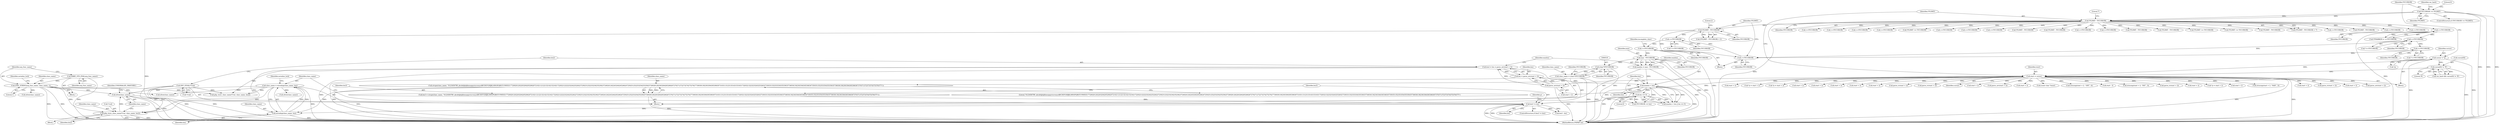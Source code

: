 digraph "0_php-src_6a7cc8ff85827fa9ac715b3a83c2d9147f33cd43?w=1_2@API" {
"1000767" [label="(Call,efree(class_name))"];
"1000645" [label="(Call,ZVAL_STRING(arg_func_name, class_name, 1))"];
"1000643" [label="(Call,MAKE_STD_ZVAL(arg_func_name))"];
"1000762" [label="(Call,php_store_class_name(*rval, class_name, len2))"];
"1000483" [label="(Call,INIT_PZVAL(*rval))"];
"1000572" [label="(Call,class_name = estrndup(class_name, len))"];
"1000574" [label="(Call,estrndup(class_name, len))"];
"1000554" [label="(Call,strspn(class_name, \"0123456789_abcdefghijklmnopqrstuvwxyzABCDEFGHIJKLMNOPQRSTUVWXYZ\177\200\201\202\203\204\205\206\207\210\211\212\213\214\215\216\217\220\221\222\223\224\225\226\227\230\231\232\233\234\235\236\237\240\241\242\243\244\245\246\247\250\251\252\253\254\255\256\257\260\261\262\263\264\265\266\267\270\271\272\273\274\275\276\277\300\301\302\303\304\305\306\307\310\311\312\313\314\315\316\317\320\321\322\323\324\325\326\327\330\331\332\333\334\335\336\337\340\341\342\343\344\345\346\347\350\351\352\353\354\355\356\357\360\361\362\363\364\365\366\367\370\371\372\373\374\375\376\377\\\"))"];
"1000516" [label="(Call,class_name = (char*)YYCURSOR)"];
"1000518" [label="(Call,(char*)YYCURSOR)"];
"1000496" [label="(Call,max - YYCURSOR)"];
"1000446" [label="(Call,++YYCURSOR)"];
"1000439" [label="(Call,++YYCURSOR)"];
"1000406" [label="(Call,YYLIMIT - YYCURSOR)"];
"1000150" [label="(Call,YYLIMIT - YYCURSOR)"];
"1000124" [label="(Call,YYCURSOR >= YYLIMIT)"];
"1000402" [label="(Call,++YYCURSOR)"];
"1000388" [label="(Call,++YYCURSOR)"];
"1000362" [label="(Call,++YYCURSOR)"];
"1000337" [label="(Call,++YYCURSOR)"];
"1000558" [label="(Call,len3 != len)"];
"1000552" [label="(Call,len3 = strspn(class_name, \"0123456789_abcdefghijklmnopqrstuvwxyzABCDEFGHIJKLMNOPQRSTUVWXYZ\177\200\201\202\203\204\205\206\207\210\211\212\213\214\215\216\217\220\221\222\223\224\225\226\227\230\231\232\233\234\235\236\237\240\241\242\243\244\245\246\247\250\251\252\253\254\255\256\257\260\261\262\263\264\265\266\267\270\271\272\273\274\275\276\277\300\301\302\303\304\305\306\307\310\311\312\313\314\315\316\317\320\321\322\323\324\325\326\327\330\331\332\333\334\335\336\337\340\341\342\343\344\345\346\347\350\351\352\353\354\355\356\357\360\361\362\363\364\365\366\367\370\371\372\373\374\375\376\377\\\"))"];
"1000501" [label="(Call,maxlen < len)"];
"1000494" [label="(Call,maxlen = max - YYCURSOR)"];
"1000488" [label="(Call,len = parse_uiv(start + 2))"];
"1000490" [label="(Call,parse_uiv(start + 2))"];
"1000142" [label="(Call,start = cursor)"];
"1000133" [label="(Call,cursor[0] != 'R')"];
"1000119" [label="(Call,cursor = *p)"];
"1000504" [label="(Call,len == 0)"];
"1000486" [label="(Call,len2 = len = parse_uiv(start + 2))"];
"1000120" [label="(Identifier,cursor)"];
"1001264" [label="(Call,start + 2)"];
"1000490" [label="(Call,parse_uiv(start + 2))"];
"1002101" [label="(Call,parse_iv(start + 2))"];
"1002102" [label="(Call,start + 2)"];
"1000491" [label="(Call,start + 2)"];
"1000295" [label="(Call,++YYCURSOR)"];
"1000129" [label="(Literal,0)"];
"1000387" [label="(Call,*++YYCURSOR)"];
"1000518" [label="(Call,(char*)YYCURSOR)"];
"1000440" [label="(Identifier,YYCURSOR)"];
"1000152" [label="(Identifier,YYCURSOR)"];
"1000564" [label="(Identifier,p)"];
"1000765" [label="(Identifier,class_name)"];
"1000355" [label="(Call,++YYCURSOR)"];
"1000448" [label="(Block,)"];
"1000406" [label="(Call,YYLIMIT - YYCURSOR)"];
"1001263" [label="(Call,parse_uiv(start + 2))"];
"1002218" [label="(Call,start + 2)"];
"1000335" [label="(Call,YYMARKER = ++YYCURSOR)"];
"1000590" [label="(Call,efree(class_name))"];
"1000645" [label="(Call,ZVAL_STRING(arg_func_name, class_name, 1))"];
"1000267" [label="(Call,++YYCURSOR)"];
"1000338" [label="(Identifier,YYCURSOR)"];
"1000647" [label="(Identifier,class_name)"];
"1000486" [label="(Call,len2 = len = parse_uiv(start + 2))"];
"1000517" [label="(Identifier,class_name)"];
"1000405" [label="(Call,(YYLIMIT - YYCURSOR) < 2)"];
"1000225" [label="(Call,++YYCURSOR)"];
"1000346" [label="(Call,++YYCURSOR)"];
"1002320" [label="(Call,YYLIMIT <= YYCURSOR)"];
"1001277" [label="(Call,*p = start + 2)"];
"1000556" [label="(Literal,\"0123456789_abcdefghijklmnopqrstuvwxyzABCDEFGHIJKLMNOPQRSTUVWXYZ\177\200\201\202\203\204\205\206\207\210\211\212\213\214\215\216\217\220\221\222\223\224\225\226\227\230\231\232\233\234\235\236\237\240\241\242\243\244\245\246\247\250\251\252\253\254\255\256\257\260\261\262\263\264\265\266\267\270\271\272\273\274\275\276\277\300\301\302\303\304\305\306\307\310\311\312\313\314\315\316\317\320\321\322\323\324\325\326\327\330\331\332\333\334\335\336\337\340\341\342\343\344\345\346\347\350\351\352\353\354\355\356\357\360\361\362\363\364\365\366\367\370\371\372\373\374\375\376\377\\\")"];
"1000573" [label="(Identifier,class_name)"];
"1000409" [label="(Literal,2)"];
"1000281" [label="(Call,++YYCURSOR)"];
"1000508" [label="(Call,*p = start + 2)"];
"1000361" [label="(Call,*++YYCURSOR)"];
"1000137" [label="(Literal,'R')"];
"1000124" [label="(Call,YYCURSOR >= YYLIMIT)"];
"1000763" [label="(Call,*rval)"];
"1000362" [label="(Call,++YYCURSOR)"];
"1000516" [label="(Call,class_name = (char*)YYCURSOR)"];
"1000213" [label="(Call,++YYCURSOR)"];
"1000643" [label="(Call,MAKE_STD_ZVAL(arg_func_name))"];
"1000323" [label="(Call,++YYCURSOR)"];
"1000555" [label="(Identifier,class_name)"];
"1000766" [label="(Identifier,len2)"];
"1000552" [label="(Call,len3 = strspn(class_name, \"0123456789_abcdefghijklmnopqrstuvwxyzABCDEFGHIJKLMNOPQRSTUVWXYZ\177\200\201\202\203\204\205\206\207\210\211\212\213\214\215\216\217\220\221\222\223\224\225\226\227\230\231\232\233\234\235\236\237\240\241\242\243\244\245\246\247\250\251\252\253\254\255\256\257\260\261\262\263\264\265\266\267\270\271\272\273\274\275\276\277\300\301\302\303\304\305\306\307\310\311\312\313\314\315\316\317\320\321\322\323\324\325\326\327\330\331\332\333\334\335\336\337\340\341\342\343\344\345\346\347\350\351\352\353\354\355\356\357\360\361\362\363\364\365\366\367\370\371\372\373\374\375\376\377\\\"))"];
"1000408" [label="(Identifier,YYCURSOR)"];
"1000828" [label="(Call,YYLIMIT - YYCURSOR)"];
"1001477" [label="(Call,YYLIMIT - YYCURSOR)"];
"1000745" [label="(Call,php_store_class_name(*rval, class_name, len2))"];
"1000762" [label="(Call,php_store_class_name(*rval, class_name, len2))"];
"1000578" [label="(Block,)"];
"1000402" [label="(Call,++YYCURSOR)"];
"1000143" [label="(Identifier,start)"];
"1000646" [label="(Identifier,arg_func_name)"];
"1000521" [label="(Call,YYCURSOR += len)"];
"1000496" [label="(Call,max - YYCURSOR)"];
"1000520" [label="(Identifier,YYCURSOR)"];
"1000337" [label="(Call,++YYCURSOR)"];
"1000581" [label="(Identifier,serialize_lock)"];
"1000522" [label="(Identifier,YYCURSOR)"];
"1000498" [label="(Identifier,YYCURSOR)"];
"1001872" [label="(Call,start + 2)"];
"1002361" [label="(Call,start + 2)"];
"1000511" [label="(Call,start + 2)"];
"1001280" [label="(Call,start + 2)"];
"1000648" [label="(Literal,1)"];
"1000134" [label="(Call,cursor[0])"];
"1001108" [label="(Call,start + 2)"];
"1002217" [label="(Call,parse_iv(start + 2))"];
"1000505" [label="(Identifier,len)"];
"1000768" [label="(Identifier,class_name)"];
"1000558" [label="(Call,len3 != len)"];
"1000196" [label="(Call,++YYCURSOR)"];
"1000502" [label="(Identifier,maxlen)"];
"1000559" [label="(Identifier,len3)"];
"1002360" [label="(Call,parse_iv(start + 2))"];
"1000309" [label="(Call,++YYCURSOR)"];
"1000144" [label="(Identifier,cursor)"];
"1000447" [label="(Identifier,YYCURSOR)"];
"1000488" [label="(Call,len = parse_uiv(start + 2))"];
"1000150" [label="(Call,YYLIMIT - YYCURSOR)"];
"1000489" [label="(Identifier,len)"];
"1000965" [label="(Call,start + 2)"];
"1001091" [label="(Call,parse_uiv(start + 2))"];
"1000554" [label="(Call,strspn(class_name, \"0123456789_abcdefghijklmnopqrstuvwxyzABCDEFGHIJKLMNOPQRSTUVWXYZ\177\200\201\202\203\204\205\206\207\210\211\212\213\214\215\216\217\220\221\222\223\224\225\226\227\230\231\232\233\234\235\236\237\240\241\242\243\244\245\246\247\250\251\252\253\254\255\256\257\260\261\262\263\264\265\266\267\270\271\272\273\274\275\276\277\300\301\302\303\304\305\306\307\310\311\312\313\314\315\316\317\320\321\322\323\324\325\326\327\330\331\332\333\334\335\336\337\340\341\342\343\344\345\346\347\350\351\352\353\354\355\356\357\360\361\362\363\364\365\366\367\370\371\372\373\374\375\376\377\\\"))"];
"1000389" [label="(Identifier,YYCURSOR)"];
"1000151" [label="(Identifier,YYLIMIT)"];
"1000126" [label="(Identifier,YYLIMIT)"];
"1000153" [label="(Literal,7)"];
"1000504" [label="(Call,len == 0)"];
"1000572" [label="(Call,class_name = estrndup(class_name, len))"];
"1001048" [label="(Call,YYLIMIT - YYCURSOR)"];
"1001858" [label="(Call,start + 2)"];
"1000750" [label="(Call,efree(class_name))"];
"1000446" [label="(Call,++YYCURSOR)"];
"1001563" [label="(Call,YYLIMIT - YYCURSOR)"];
"1000438" [label="(Call,*++YYCURSOR)"];
"1002177" [label="(Call,YYLIMIT <= YYCURSOR)"];
"1000557" [label="(ControlStructure,if (len3 != len))"];
"1000761" [label="(Block,)"];
"1000553" [label="(Identifier,len3)"];
"1000131" [label="(Call,var_hash && cursor[0] != 'R')"];
"1000497" [label="(Identifier,max)"];
"1000132" [label="(Identifier,var_hash)"];
"1000363" [label="(Identifier,YYCURSOR)"];
"1001951" [label="(Call,YYLIMIT <= YYCURSOR)"];
"1000923" [label="(Call,YYLIMIT - YYCURSOR)"];
"1000123" [label="(ControlStructure,if (YYCURSOR >= YYLIMIT))"];
"1000439" [label="(Call,++YYCURSOR)"];
"1000145" [label="(Block,)"];
"1001631" [label="(Call,(const char *)start)"];
"1000459" [label="(Identifier,incomplete_class)"];
"1000142" [label="(Call,start = cursor)"];
"1001871" [label="(Call,strncmp(start + 2, \"-INF\", 4))"];
"1000651" [label="(Identifier,serialize_lock)"];
"1000403" [label="(Identifier,YYCURSOR)"];
"1001983" [label="(Call,start - 3)"];
"1001857" [label="(Call,strncmp(start + 2, \"INF\", 3))"];
"1000149" [label="(Call,(YYLIMIT - YYCURSOR) < 7)"];
"1000121" [label="(Call,*p)"];
"1000253" [label="(Call,++YYCURSOR)"];
"1000494" [label="(Call,maxlen = max - YYCURSOR)"];
"1000483" [label="(Call,INIT_PZVAL(*rval))"];
"1000500" [label="(Call,maxlen < len || len == 0)"];
"1000574" [label="(Call,estrndup(class_name, len))"];
"1000567" [label="(Call,len3 - len)"];
"1000660" [label="(Call,efree(class_name))"];
"1000644" [label="(Identifier,arg_func_name)"];
"1000119" [label="(Call,cursor = *p)"];
"1000506" [label="(Literal,0)"];
"1000576" [label="(Identifier,len)"];
"1000964" [label="(Call,parse_iv(start + 2))"];
"1001220" [label="(Call,YYLIMIT - YYCURSOR)"];
"1000125" [label="(Identifier,YYCURSOR)"];
"1000388" [label="(Call,++YYCURSOR)"];
"1000767" [label="(Call,efree(class_name))"];
"1000575" [label="(Identifier,class_name)"];
"1000407" [label="(Identifier,YYLIMIT)"];
"1001092" [label="(Call,start + 2)"];
"1000771" [label="(Identifier,UNSERIALIZE_PASSTHRU)"];
"1000560" [label="(Identifier,len)"];
"1000503" [label="(Identifier,len)"];
"1000484" [label="(Call,*rval)"];
"1001105" [label="(Call,*p = start + 2)"];
"1000133" [label="(Call,cursor[0] != 'R')"];
"1001844" [label="(Call,start + 2)"];
"1000501" [label="(Call,maxlen < len)"];
"1001843" [label="(Call,strncmp(start + 2, \"NAN\", 3))"];
"1002403" [label="(MethodReturn,PHPAPI int)"];
"1000239" [label="(Call,++YYCURSOR)"];
"1000487" [label="(Identifier,len2)"];
"1000495" [label="(Identifier,maxlen)"];
"1000110" [label="(Block,)"];
"1000767" -> "1000448"  [label="AST: "];
"1000767" -> "1000768"  [label="CFG: "];
"1000768" -> "1000767"  [label="AST: "];
"1000771" -> "1000767"  [label="CFG: "];
"1000767" -> "1002403"  [label="DDG: "];
"1000767" -> "1002403"  [label="DDG: "];
"1000645" -> "1000767"  [label="DDG: "];
"1000762" -> "1000767"  [label="DDG: "];
"1000572" -> "1000767"  [label="DDG: "];
"1000645" -> "1000578"  [label="AST: "];
"1000645" -> "1000648"  [label="CFG: "];
"1000646" -> "1000645"  [label="AST: "];
"1000647" -> "1000645"  [label="AST: "];
"1000648" -> "1000645"  [label="AST: "];
"1000651" -> "1000645"  [label="CFG: "];
"1000645" -> "1002403"  [label="DDG: "];
"1000645" -> "1002403"  [label="DDG: "];
"1000643" -> "1000645"  [label="DDG: "];
"1000645" -> "1000660"  [label="DDG: "];
"1000645" -> "1000745"  [label="DDG: "];
"1000645" -> "1000750"  [label="DDG: "];
"1000645" -> "1000762"  [label="DDG: "];
"1000643" -> "1000578"  [label="AST: "];
"1000643" -> "1000644"  [label="CFG: "];
"1000644" -> "1000643"  [label="AST: "];
"1000646" -> "1000643"  [label="CFG: "];
"1000643" -> "1002403"  [label="DDG: "];
"1000762" -> "1000761"  [label="AST: "];
"1000762" -> "1000766"  [label="CFG: "];
"1000763" -> "1000762"  [label="AST: "];
"1000765" -> "1000762"  [label="AST: "];
"1000766" -> "1000762"  [label="AST: "];
"1000768" -> "1000762"  [label="CFG: "];
"1000762" -> "1002403"  [label="DDG: "];
"1000762" -> "1002403"  [label="DDG: "];
"1000762" -> "1002403"  [label="DDG: "];
"1000483" -> "1000762"  [label="DDG: "];
"1000572" -> "1000762"  [label="DDG: "];
"1000486" -> "1000762"  [label="DDG: "];
"1000483" -> "1000448"  [label="AST: "];
"1000483" -> "1000484"  [label="CFG: "];
"1000484" -> "1000483"  [label="AST: "];
"1000487" -> "1000483"  [label="CFG: "];
"1000483" -> "1002403"  [label="DDG: "];
"1000483" -> "1002403"  [label="DDG: "];
"1000483" -> "1000745"  [label="DDG: "];
"1000572" -> "1000448"  [label="AST: "];
"1000572" -> "1000574"  [label="CFG: "];
"1000573" -> "1000572"  [label="AST: "];
"1000574" -> "1000572"  [label="AST: "];
"1000581" -> "1000572"  [label="CFG: "];
"1000572" -> "1002403"  [label="DDG: "];
"1000574" -> "1000572"  [label="DDG: "];
"1000574" -> "1000572"  [label="DDG: "];
"1000572" -> "1000590"  [label="DDG: "];
"1000572" -> "1000745"  [label="DDG: "];
"1000572" -> "1000750"  [label="DDG: "];
"1000574" -> "1000576"  [label="CFG: "];
"1000575" -> "1000574"  [label="AST: "];
"1000576" -> "1000574"  [label="AST: "];
"1000574" -> "1002403"  [label="DDG: "];
"1000554" -> "1000574"  [label="DDG: "];
"1000558" -> "1000574"  [label="DDG: "];
"1000554" -> "1000552"  [label="AST: "];
"1000554" -> "1000556"  [label="CFG: "];
"1000555" -> "1000554"  [label="AST: "];
"1000556" -> "1000554"  [label="AST: "];
"1000552" -> "1000554"  [label="CFG: "];
"1000554" -> "1002403"  [label="DDG: "];
"1000554" -> "1000552"  [label="DDG: "];
"1000554" -> "1000552"  [label="DDG: "];
"1000516" -> "1000554"  [label="DDG: "];
"1000516" -> "1000448"  [label="AST: "];
"1000516" -> "1000518"  [label="CFG: "];
"1000517" -> "1000516"  [label="AST: "];
"1000518" -> "1000516"  [label="AST: "];
"1000522" -> "1000516"  [label="CFG: "];
"1000516" -> "1002403"  [label="DDG: "];
"1000516" -> "1002403"  [label="DDG: "];
"1000518" -> "1000516"  [label="DDG: "];
"1000518" -> "1000520"  [label="CFG: "];
"1000519" -> "1000518"  [label="AST: "];
"1000520" -> "1000518"  [label="AST: "];
"1000496" -> "1000518"  [label="DDG: "];
"1000518" -> "1000521"  [label="DDG: "];
"1000496" -> "1000494"  [label="AST: "];
"1000496" -> "1000498"  [label="CFG: "];
"1000497" -> "1000496"  [label="AST: "];
"1000498" -> "1000496"  [label="AST: "];
"1000494" -> "1000496"  [label="CFG: "];
"1000496" -> "1002403"  [label="DDG: "];
"1000496" -> "1002403"  [label="DDG: "];
"1000496" -> "1000494"  [label="DDG: "];
"1000496" -> "1000494"  [label="DDG: "];
"1000446" -> "1000496"  [label="DDG: "];
"1000446" -> "1000145"  [label="AST: "];
"1000446" -> "1000447"  [label="CFG: "];
"1000447" -> "1000446"  [label="AST: "];
"1000459" -> "1000446"  [label="CFG: "];
"1000446" -> "1002403"  [label="DDG: "];
"1000439" -> "1000446"  [label="DDG: "];
"1000439" -> "1000438"  [label="AST: "];
"1000439" -> "1000440"  [label="CFG: "];
"1000440" -> "1000439"  [label="AST: "];
"1000438" -> "1000439"  [label="CFG: "];
"1000406" -> "1000439"  [label="DDG: "];
"1000406" -> "1000405"  [label="AST: "];
"1000406" -> "1000408"  [label="CFG: "];
"1000407" -> "1000406"  [label="AST: "];
"1000408" -> "1000406"  [label="AST: "];
"1000409" -> "1000406"  [label="CFG: "];
"1000406" -> "1002403"  [label="DDG: "];
"1000406" -> "1000402"  [label="DDG: "];
"1000406" -> "1000405"  [label="DDG: "];
"1000406" -> "1000405"  [label="DDG: "];
"1000150" -> "1000406"  [label="DDG: "];
"1000402" -> "1000406"  [label="DDG: "];
"1000150" -> "1000149"  [label="AST: "];
"1000150" -> "1000152"  [label="CFG: "];
"1000151" -> "1000150"  [label="AST: "];
"1000152" -> "1000150"  [label="AST: "];
"1000153" -> "1000150"  [label="CFG: "];
"1000150" -> "1002403"  [label="DDG: "];
"1000150" -> "1000149"  [label="DDG: "];
"1000150" -> "1000149"  [label="DDG: "];
"1000124" -> "1000150"  [label="DDG: "];
"1000124" -> "1000150"  [label="DDG: "];
"1000150" -> "1000196"  [label="DDG: "];
"1000150" -> "1000213"  [label="DDG: "];
"1000150" -> "1000225"  [label="DDG: "];
"1000150" -> "1000239"  [label="DDG: "];
"1000150" -> "1000253"  [label="DDG: "];
"1000150" -> "1000267"  [label="DDG: "];
"1000150" -> "1000281"  [label="DDG: "];
"1000150" -> "1000295"  [label="DDG: "];
"1000150" -> "1000309"  [label="DDG: "];
"1000150" -> "1000323"  [label="DDG: "];
"1000150" -> "1000337"  [label="DDG: "];
"1000150" -> "1000346"  [label="DDG: "];
"1000150" -> "1000355"  [label="DDG: "];
"1000150" -> "1000828"  [label="DDG: "];
"1000150" -> "1000923"  [label="DDG: "];
"1000150" -> "1001048"  [label="DDG: "];
"1000150" -> "1001220"  [label="DDG: "];
"1000150" -> "1001477"  [label="DDG: "];
"1000150" -> "1001563"  [label="DDG: "];
"1000150" -> "1001951"  [label="DDG: "];
"1000150" -> "1002177"  [label="DDG: "];
"1000150" -> "1002320"  [label="DDG: "];
"1000124" -> "1000123"  [label="AST: "];
"1000124" -> "1000126"  [label="CFG: "];
"1000125" -> "1000124"  [label="AST: "];
"1000126" -> "1000124"  [label="AST: "];
"1000129" -> "1000124"  [label="CFG: "];
"1000132" -> "1000124"  [label="CFG: "];
"1000124" -> "1002403"  [label="DDG: "];
"1000124" -> "1002403"  [label="DDG: "];
"1000124" -> "1002403"  [label="DDG: "];
"1000402" -> "1000145"  [label="AST: "];
"1000402" -> "1000403"  [label="CFG: "];
"1000403" -> "1000402"  [label="AST: "];
"1000407" -> "1000402"  [label="CFG: "];
"1000388" -> "1000402"  [label="DDG: "];
"1000362" -> "1000402"  [label="DDG: "];
"1000388" -> "1000387"  [label="AST: "];
"1000388" -> "1000389"  [label="CFG: "];
"1000389" -> "1000388"  [label="AST: "];
"1000387" -> "1000388"  [label="CFG: "];
"1000362" -> "1000388"  [label="DDG: "];
"1000362" -> "1000361"  [label="AST: "];
"1000362" -> "1000363"  [label="CFG: "];
"1000363" -> "1000362"  [label="AST: "];
"1000361" -> "1000362"  [label="CFG: "];
"1000337" -> "1000362"  [label="DDG: "];
"1000337" -> "1000335"  [label="AST: "];
"1000337" -> "1000338"  [label="CFG: "];
"1000338" -> "1000337"  [label="AST: "];
"1000335" -> "1000337"  [label="CFG: "];
"1000337" -> "1002403"  [label="DDG: "];
"1000337" -> "1000335"  [label="DDG: "];
"1000558" -> "1000557"  [label="AST: "];
"1000558" -> "1000560"  [label="CFG: "];
"1000559" -> "1000558"  [label="AST: "];
"1000560" -> "1000558"  [label="AST: "];
"1000564" -> "1000558"  [label="CFG: "];
"1000573" -> "1000558"  [label="CFG: "];
"1000558" -> "1002403"  [label="DDG: "];
"1000558" -> "1002403"  [label="DDG: "];
"1000552" -> "1000558"  [label="DDG: "];
"1000501" -> "1000558"  [label="DDG: "];
"1000504" -> "1000558"  [label="DDG: "];
"1000558" -> "1000567"  [label="DDG: "];
"1000558" -> "1000567"  [label="DDG: "];
"1000552" -> "1000448"  [label="AST: "];
"1000553" -> "1000552"  [label="AST: "];
"1000559" -> "1000552"  [label="CFG: "];
"1000552" -> "1002403"  [label="DDG: "];
"1000501" -> "1000500"  [label="AST: "];
"1000501" -> "1000503"  [label="CFG: "];
"1000502" -> "1000501"  [label="AST: "];
"1000503" -> "1000501"  [label="AST: "];
"1000505" -> "1000501"  [label="CFG: "];
"1000500" -> "1000501"  [label="CFG: "];
"1000501" -> "1002403"  [label="DDG: "];
"1000501" -> "1002403"  [label="DDG: "];
"1000501" -> "1000500"  [label="DDG: "];
"1000501" -> "1000500"  [label="DDG: "];
"1000494" -> "1000501"  [label="DDG: "];
"1000488" -> "1000501"  [label="DDG: "];
"1000501" -> "1000504"  [label="DDG: "];
"1000501" -> "1000521"  [label="DDG: "];
"1000494" -> "1000448"  [label="AST: "];
"1000495" -> "1000494"  [label="AST: "];
"1000502" -> "1000494"  [label="CFG: "];
"1000494" -> "1002403"  [label="DDG: "];
"1000488" -> "1000486"  [label="AST: "];
"1000488" -> "1000490"  [label="CFG: "];
"1000489" -> "1000488"  [label="AST: "];
"1000490" -> "1000488"  [label="AST: "];
"1000486" -> "1000488"  [label="CFG: "];
"1000488" -> "1002403"  [label="DDG: "];
"1000488" -> "1000486"  [label="DDG: "];
"1000490" -> "1000488"  [label="DDG: "];
"1000490" -> "1000491"  [label="CFG: "];
"1000491" -> "1000490"  [label="AST: "];
"1000490" -> "1002403"  [label="DDG: "];
"1000490" -> "1000486"  [label="DDG: "];
"1000142" -> "1000490"  [label="DDG: "];
"1000142" -> "1000110"  [label="AST: "];
"1000142" -> "1000144"  [label="CFG: "];
"1000143" -> "1000142"  [label="AST: "];
"1000144" -> "1000142"  [label="AST: "];
"1000151" -> "1000142"  [label="CFG: "];
"1000142" -> "1002403"  [label="DDG: "];
"1000142" -> "1002403"  [label="DDG: "];
"1000133" -> "1000142"  [label="DDG: "];
"1000119" -> "1000142"  [label="DDG: "];
"1000142" -> "1000491"  [label="DDG: "];
"1000142" -> "1000508"  [label="DDG: "];
"1000142" -> "1000511"  [label="DDG: "];
"1000142" -> "1000964"  [label="DDG: "];
"1000142" -> "1000965"  [label="DDG: "];
"1000142" -> "1001091"  [label="DDG: "];
"1000142" -> "1001092"  [label="DDG: "];
"1000142" -> "1001105"  [label="DDG: "];
"1000142" -> "1001108"  [label="DDG: "];
"1000142" -> "1001263"  [label="DDG: "];
"1000142" -> "1001264"  [label="DDG: "];
"1000142" -> "1001277"  [label="DDG: "];
"1000142" -> "1001280"  [label="DDG: "];
"1000142" -> "1001631"  [label="DDG: "];
"1000142" -> "1001843"  [label="DDG: "];
"1000142" -> "1001844"  [label="DDG: "];
"1000142" -> "1001857"  [label="DDG: "];
"1000142" -> "1001858"  [label="DDG: "];
"1000142" -> "1001871"  [label="DDG: "];
"1000142" -> "1001872"  [label="DDG: "];
"1000142" -> "1001983"  [label="DDG: "];
"1000142" -> "1002101"  [label="DDG: "];
"1000142" -> "1002102"  [label="DDG: "];
"1000142" -> "1002217"  [label="DDG: "];
"1000142" -> "1002218"  [label="DDG: "];
"1000142" -> "1002360"  [label="DDG: "];
"1000142" -> "1002361"  [label="DDG: "];
"1000133" -> "1000131"  [label="AST: "];
"1000133" -> "1000137"  [label="CFG: "];
"1000134" -> "1000133"  [label="AST: "];
"1000137" -> "1000133"  [label="AST: "];
"1000131" -> "1000133"  [label="CFG: "];
"1000133" -> "1002403"  [label="DDG: "];
"1000133" -> "1000131"  [label="DDG: "];
"1000133" -> "1000131"  [label="DDG: "];
"1000119" -> "1000133"  [label="DDG: "];
"1000119" -> "1000110"  [label="AST: "];
"1000119" -> "1000121"  [label="CFG: "];
"1000120" -> "1000119"  [label="AST: "];
"1000121" -> "1000119"  [label="AST: "];
"1000125" -> "1000119"  [label="CFG: "];
"1000119" -> "1002403"  [label="DDG: "];
"1000119" -> "1002403"  [label="DDG: "];
"1000504" -> "1000500"  [label="AST: "];
"1000504" -> "1000506"  [label="CFG: "];
"1000505" -> "1000504"  [label="AST: "];
"1000506" -> "1000504"  [label="AST: "];
"1000500" -> "1000504"  [label="CFG: "];
"1000504" -> "1002403"  [label="DDG: "];
"1000504" -> "1000500"  [label="DDG: "];
"1000504" -> "1000500"  [label="DDG: "];
"1000504" -> "1000521"  [label="DDG: "];
"1000486" -> "1000448"  [label="AST: "];
"1000487" -> "1000486"  [label="AST: "];
"1000495" -> "1000486"  [label="CFG: "];
"1000486" -> "1002403"  [label="DDG: "];
"1000486" -> "1000745"  [label="DDG: "];
}
